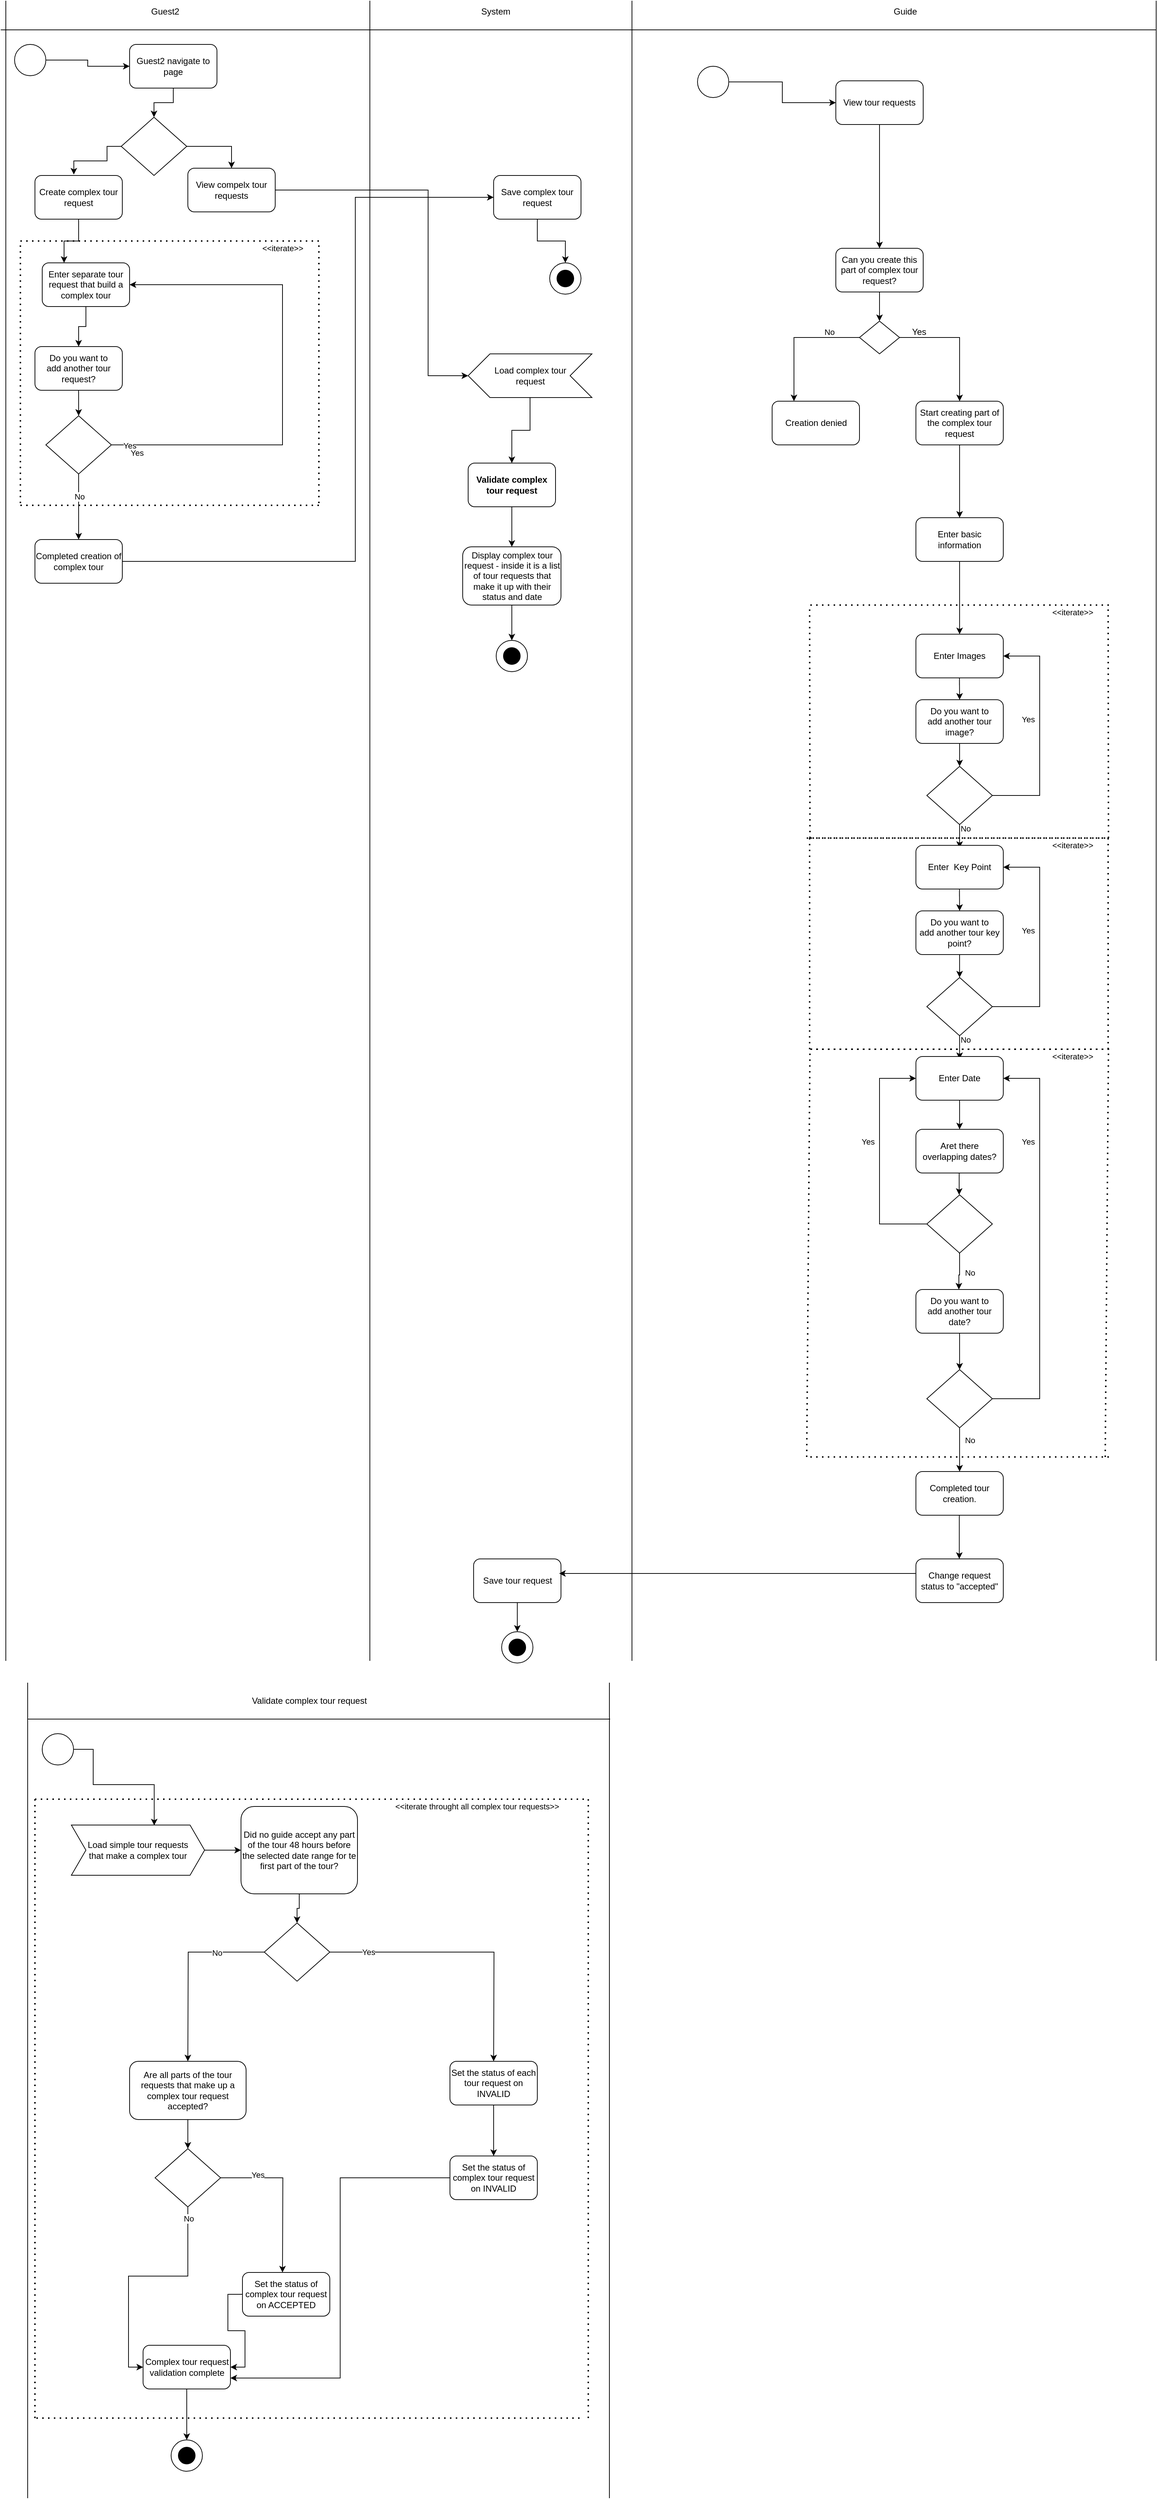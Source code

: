<mxfile version="20.8.16" type="device"><diagram name="Page-1" id="NzNOeV8ZxlePppR9ghkV"><mxGraphModel dx="3379" dy="2381" grid="1" gridSize="10" guides="1" tooltips="1" connect="1" arrows="1" fold="1" page="1" pageScale="1" pageWidth="827" pageHeight="1169" math="0" shadow="0"><root><mxCell id="0"/><mxCell id="1" parent="0"/><mxCell id="QXbhwtZ_eyu3uU0kfy8g-51" style="edgeStyle=orthogonalEdgeStyle;rounded=0;orthogonalLoop=1;jettySize=auto;html=1;exitX=0.5;exitY=1;exitDx=0;exitDy=0;entryX=0.25;entryY=0;entryDx=0;entryDy=0;" parent="1" source="QXbhwtZ_eyu3uU0kfy8g-3" target="QXbhwtZ_eyu3uU0kfy8g-7" edge="1"><mxGeometry relative="1" as="geometry"/></mxCell><mxCell id="QXbhwtZ_eyu3uU0kfy8g-3" value="Create complex tour request" style="rounded=1;whiteSpace=wrap;html=1;fillColor=#FFFFFF;" parent="1" vertex="1"><mxGeometry x="-780" y="160" width="120" height="60" as="geometry"/></mxCell><mxCell id="QXbhwtZ_eyu3uU0kfy8g-52" style="edgeStyle=orthogonalEdgeStyle;rounded=0;orthogonalLoop=1;jettySize=auto;html=1;exitX=0.5;exitY=1;exitDx=0;exitDy=0;" parent="1" source="QXbhwtZ_eyu3uU0kfy8g-7" target="QXbhwtZ_eyu3uU0kfy8g-30" edge="1"><mxGeometry relative="1" as="geometry"/></mxCell><mxCell id="QXbhwtZ_eyu3uU0kfy8g-7" value="Enter separate tour request that build a complex tour" style="rounded=1;whiteSpace=wrap;html=1;strokeColor=#000000;fillColor=#FFFFFF;" parent="1" vertex="1"><mxGeometry x="-770" y="280" width="120" height="60" as="geometry"/></mxCell><mxCell id="SjlvzFkHcfcwkFZvRVDQ-5" style="edgeStyle=orthogonalEdgeStyle;rounded=0;orthogonalLoop=1;jettySize=auto;html=1;entryX=0;entryY=0.5;entryDx=0;entryDy=0;" parent="1" source="QXbhwtZ_eyu3uU0kfy8g-9" target="QXbhwtZ_eyu3uU0kfy8g-11" edge="1"><mxGeometry relative="1" as="geometry"><Array as="points"><mxPoint x="-340" y="690"/><mxPoint x="-340" y="190"/></Array></mxGeometry></mxCell><mxCell id="QXbhwtZ_eyu3uU0kfy8g-9" value="Completed creation of complex tour" style="rounded=1;whiteSpace=wrap;html=1;strokeColor=#000000;fillColor=#FFFFFF;" parent="1" vertex="1"><mxGeometry x="-780" y="660" width="120" height="60" as="geometry"/></mxCell><mxCell id="EnOhdF_hLTJCoZaM3-zt-14" style="edgeStyle=orthogonalEdgeStyle;rounded=0;orthogonalLoop=1;jettySize=auto;html=1;entryX=0.5;entryY=0;entryDx=0;entryDy=0;" edge="1" parent="1" source="QXbhwtZ_eyu3uU0kfy8g-11" target="EnOhdF_hLTJCoZaM3-zt-12"><mxGeometry relative="1" as="geometry"/></mxCell><mxCell id="QXbhwtZ_eyu3uU0kfy8g-11" value="Save complex tour request" style="rounded=1;whiteSpace=wrap;html=1;strokeColor=#000000;fillColor=#FFFFFF;" parent="1" vertex="1"><mxGeometry x="-150" y="160" width="120" height="60" as="geometry"/></mxCell><mxCell id="QXbhwtZ_eyu3uU0kfy8g-57" style="edgeStyle=orthogonalEdgeStyle;rounded=0;orthogonalLoop=1;jettySize=auto;html=1;exitX=1;exitY=0.5;exitDx=0;exitDy=0;entryX=1;entryY=0.5;entryDx=0;entryDy=0;" parent="1" source="QXbhwtZ_eyu3uU0kfy8g-21" target="QXbhwtZ_eyu3uU0kfy8g-7" edge="1"><mxGeometry relative="1" as="geometry"><mxPoint x="-530" y="310" as="targetPoint"/><Array as="points"><mxPoint x="-440" y="530"/><mxPoint x="-440" y="310"/></Array></mxGeometry></mxCell><mxCell id="QXbhwtZ_eyu3uU0kfy8g-58" value="Yes" style="edgeLabel;html=1;align=center;verticalAlign=middle;resizable=0;points=[];" parent="QXbhwtZ_eyu3uU0kfy8g-57" vertex="1" connectable="0"><mxGeometry x="-0.925" y="-1" relative="1" as="geometry"><mxPoint as="offset"/></mxGeometry></mxCell><mxCell id="QXbhwtZ_eyu3uU0kfy8g-60" style="edgeStyle=orthogonalEdgeStyle;rounded=0;orthogonalLoop=1;jettySize=auto;html=1;entryX=0.5;entryY=0;entryDx=0;entryDy=0;" parent="1" source="QXbhwtZ_eyu3uU0kfy8g-21" target="QXbhwtZ_eyu3uU0kfy8g-9" edge="1"><mxGeometry relative="1" as="geometry"/></mxCell><mxCell id="SjlvzFkHcfcwkFZvRVDQ-1" value="No" style="edgeLabel;html=1;align=center;verticalAlign=middle;resizable=0;points=[];" parent="QXbhwtZ_eyu3uU0kfy8g-60" vertex="1" connectable="0"><mxGeometry x="-0.307" y="1" relative="1" as="geometry"><mxPoint as="offset"/></mxGeometry></mxCell><mxCell id="QXbhwtZ_eyu3uU0kfy8g-21" value="" style="rhombus;whiteSpace=wrap;html=1;strokeColor=#000000;fillColor=#FFFFFF;" parent="1" vertex="1"><mxGeometry x="-765" y="490" width="90" height="80" as="geometry"/></mxCell><mxCell id="QXbhwtZ_eyu3uU0kfy8g-27" value="" style="endArrow=none;dashed=1;html=1;dashPattern=1 3;strokeWidth=2;rounded=0;" parent="1" edge="1"><mxGeometry width="50" height="50" relative="1" as="geometry"><mxPoint x="-800" y="250" as="sourcePoint"/><mxPoint x="-390" y="250" as="targetPoint"/></mxGeometry></mxCell><mxCell id="QXbhwtZ_eyu3uU0kfy8g-41" value="&amp;lt;&amp;lt;iterate&amp;gt;&amp;gt;" style="edgeLabel;html=1;align=center;verticalAlign=middle;resizable=0;points=[];" parent="QXbhwtZ_eyu3uU0kfy8g-27" vertex="1" connectable="0"><mxGeometry x="-0.612" y="-1" relative="1" as="geometry"><mxPoint x="280" y="9" as="offset"/></mxGeometry></mxCell><mxCell id="QXbhwtZ_eyu3uU0kfy8g-28" value="" style="endArrow=none;dashed=1;html=1;dashPattern=1 3;strokeWidth=2;rounded=0;" parent="1" edge="1"><mxGeometry width="50" height="50" relative="1" as="geometry"><mxPoint x="-800" y="610" as="sourcePoint"/><mxPoint x="-800" y="250" as="targetPoint"/></mxGeometry></mxCell><mxCell id="QXbhwtZ_eyu3uU0kfy8g-54" style="edgeStyle=orthogonalEdgeStyle;rounded=0;orthogonalLoop=1;jettySize=auto;html=1;entryX=0.5;entryY=0;entryDx=0;entryDy=0;" parent="1" source="QXbhwtZ_eyu3uU0kfy8g-30" target="QXbhwtZ_eyu3uU0kfy8g-21" edge="1"><mxGeometry relative="1" as="geometry"/></mxCell><mxCell id="QXbhwtZ_eyu3uU0kfy8g-30" value="Do you want to&lt;br style=&quot;border-color: var(--border-color);&quot;&gt;add another tour request?" style="rounded=1;whiteSpace=wrap;html=1;strokeColor=#000000;fillColor=#FFFFFF;" parent="1" vertex="1"><mxGeometry x="-780" y="395" width="120" height="60" as="geometry"/></mxCell><mxCell id="QXbhwtZ_eyu3uU0kfy8g-39" value="" style="endArrow=none;dashed=1;html=1;dashPattern=1 3;strokeWidth=2;rounded=0;" parent="1" edge="1"><mxGeometry width="50" height="50" relative="1" as="geometry"><mxPoint x="-800" y="613" as="sourcePoint"/><mxPoint x="-390" y="613" as="targetPoint"/><Array as="points"><mxPoint x="-500" y="613"/></Array></mxGeometry></mxCell><mxCell id="QXbhwtZ_eyu3uU0kfy8g-40" value="" style="endArrow=none;dashed=1;html=1;dashPattern=1 3;strokeWidth=2;rounded=0;" parent="1" edge="1"><mxGeometry width="50" height="50" relative="1" as="geometry"><mxPoint x="-390" y="610" as="sourcePoint"/><mxPoint x="-390" y="250" as="targetPoint"/></mxGeometry></mxCell><mxCell id="QXbhwtZ_eyu3uU0kfy8g-45" value="" style="endArrow=none;html=1;rounded=0;" parent="1" edge="1"><mxGeometry width="50" height="50" relative="1" as="geometry"><mxPoint x="-820" y="2200" as="sourcePoint"/><mxPoint x="-820" y="-80" as="targetPoint"/></mxGeometry></mxCell><mxCell id="QXbhwtZ_eyu3uU0kfy8g-46" value="" style="endArrow=none;html=1;rounded=0;" parent="1" edge="1"><mxGeometry width="50" height="50" relative="1" as="geometry"><mxPoint x="40" y="2200" as="sourcePoint"/><mxPoint x="40" y="-80" as="targetPoint"/></mxGeometry></mxCell><mxCell id="QXbhwtZ_eyu3uU0kfy8g-47" value="" style="endArrow=none;html=1;rounded=0;" parent="1" edge="1"><mxGeometry width="50" height="50" relative="1" as="geometry"><mxPoint x="-827" y="-40" as="sourcePoint"/><mxPoint x="760" y="-40" as="targetPoint"/></mxGeometry></mxCell><mxCell id="QXbhwtZ_eyu3uU0kfy8g-48" value="Guest2" style="text;html=1;strokeColor=none;fillColor=none;align=center;verticalAlign=middle;whiteSpace=wrap;rounded=0;" parent="1" vertex="1"><mxGeometry x="-631.5" y="-80" width="60" height="30" as="geometry"/></mxCell><mxCell id="QXbhwtZ_eyu3uU0kfy8g-62" value="Guide" style="text;html=1;align=center;verticalAlign=middle;resizable=0;points=[];autosize=1;strokeColor=none;fillColor=none;" parent="1" vertex="1"><mxGeometry x="385" y="-80" width="60" height="30" as="geometry"/></mxCell><mxCell id="QXbhwtZ_eyu3uU0kfy8g-70" style="edgeStyle=orthogonalEdgeStyle;rounded=0;orthogonalLoop=1;jettySize=auto;html=1;entryX=0.5;entryY=0;entryDx=0;entryDy=0;" parent="1" source="QXbhwtZ_eyu3uU0kfy8g-66" target="QXbhwtZ_eyu3uU0kfy8g-69" edge="1"><mxGeometry relative="1" as="geometry"/></mxCell><mxCell id="QXbhwtZ_eyu3uU0kfy8g-66" value="View tour requests" style="rounded=1;whiteSpace=wrap;html=1;strokeColor=#000000;fillColor=#FFFFFF;" parent="1" vertex="1"><mxGeometry x="320" y="30" width="120" height="60" as="geometry"/></mxCell><mxCell id="QXbhwtZ_eyu3uU0kfy8g-72" style="edgeStyle=orthogonalEdgeStyle;rounded=0;orthogonalLoop=1;jettySize=auto;html=1;entryX=0.5;entryY=0;entryDx=0;entryDy=0;" parent="1" source="QXbhwtZ_eyu3uU0kfy8g-69" target="QXbhwtZ_eyu3uU0kfy8g-71" edge="1"><mxGeometry relative="1" as="geometry"/></mxCell><mxCell id="QXbhwtZ_eyu3uU0kfy8g-69" value="Can you create this part of complex tour request?" style="rounded=1;whiteSpace=wrap;html=1;strokeColor=#000000;fillColor=#FFFFFF;" parent="1" vertex="1"><mxGeometry x="320" y="260" width="120" height="60" as="geometry"/></mxCell><mxCell id="QXbhwtZ_eyu3uU0kfy8g-74" style="edgeStyle=orthogonalEdgeStyle;rounded=0;orthogonalLoop=1;jettySize=auto;html=1;entryX=0.5;entryY=0;entryDx=0;entryDy=0;" parent="1" source="QXbhwtZ_eyu3uU0kfy8g-71" target="QXbhwtZ_eyu3uU0kfy8g-73" edge="1"><mxGeometry relative="1" as="geometry"/></mxCell><mxCell id="QXbhwtZ_eyu3uU0kfy8g-77" style="edgeStyle=orthogonalEdgeStyle;rounded=0;orthogonalLoop=1;jettySize=auto;html=1;exitX=0;exitY=0.5;exitDx=0;exitDy=0;entryX=0.25;entryY=0;entryDx=0;entryDy=0;" parent="1" source="QXbhwtZ_eyu3uU0kfy8g-71" target="QXbhwtZ_eyu3uU0kfy8g-76" edge="1"><mxGeometry relative="1" as="geometry"/></mxCell><mxCell id="QXbhwtZ_eyu3uU0kfy8g-78" value="No" style="edgeLabel;html=1;align=center;verticalAlign=middle;resizable=0;points=[];" parent="QXbhwtZ_eyu3uU0kfy8g-77" vertex="1" connectable="0"><mxGeometry x="-0.419" y="-2" relative="1" as="geometry"><mxPoint x="10" y="-6" as="offset"/></mxGeometry></mxCell><mxCell id="QXbhwtZ_eyu3uU0kfy8g-71" value="" style="rhombus;whiteSpace=wrap;html=1;strokeColor=#000000;fillColor=#FFFFFF;" parent="1" vertex="1"><mxGeometry x="352.5" y="360" width="55" height="45" as="geometry"/></mxCell><mxCell id="QXbhwtZ_eyu3uU0kfy8g-73" value="Start creating part of the complex tour request" style="rounded=1;whiteSpace=wrap;html=1;strokeColor=#000000;fillColor=#FFFFFF;" parent="1" vertex="1"><mxGeometry x="430" y="470" width="120" height="60" as="geometry"/></mxCell><mxCell id="QXbhwtZ_eyu3uU0kfy8g-75" value="Yes" style="text;html=1;align=center;verticalAlign=middle;resizable=0;points=[];autosize=1;strokeColor=none;fillColor=none;" parent="1" vertex="1"><mxGeometry x="414" y="360" width="40" height="30" as="geometry"/></mxCell><mxCell id="QXbhwtZ_eyu3uU0kfy8g-76" value="Creation denied" style="rounded=1;whiteSpace=wrap;html=1;strokeColor=#000000;fillColor=#FFFFFF;" parent="1" vertex="1"><mxGeometry x="232.5" y="470" width="120" height="60" as="geometry"/></mxCell><mxCell id="SjlvzFkHcfcwkFZvRVDQ-3" value="" style="endArrow=none;html=1;rounded=0;" parent="1" edge="1"><mxGeometry width="50" height="50" relative="1" as="geometry"><mxPoint x="-320" y="2200" as="sourcePoint"/><mxPoint x="-320" y="-80" as="targetPoint"/></mxGeometry></mxCell><mxCell id="SjlvzFkHcfcwkFZvRVDQ-4" value="System" style="text;html=1;strokeColor=none;fillColor=none;align=center;verticalAlign=middle;whiteSpace=wrap;rounded=0;" parent="1" vertex="1"><mxGeometry x="-177.5" y="-80" width="60" height="30" as="geometry"/></mxCell><mxCell id="SjlvzFkHcfcwkFZvRVDQ-9" style="edgeStyle=orthogonalEdgeStyle;rounded=0;orthogonalLoop=1;jettySize=auto;html=1;entryX=0.5;entryY=0;entryDx=0;entryDy=0;" parent="1" source="SjlvzFkHcfcwkFZvRVDQ-6" target="SjlvzFkHcfcwkFZvRVDQ-8" edge="1"><mxGeometry relative="1" as="geometry"/></mxCell><mxCell id="SjlvzFkHcfcwkFZvRVDQ-6" value="Load complex tour &lt;br&gt;request" style="html=1;shadow=0;dashed=0;align=center;verticalAlign=middle;shape=mxgraph.arrows2.arrow;dy=0;dx=30;notch=30;direction=west;" parent="1" vertex="1"><mxGeometry x="-185" y="405" width="170" height="60" as="geometry"/></mxCell><mxCell id="SjlvzFkHcfcwkFZvRVDQ-61" style="edgeStyle=orthogonalEdgeStyle;rounded=0;orthogonalLoop=1;jettySize=auto;html=1;entryX=0.5;entryY=0;entryDx=0;entryDy=0;" parent="1" source="SjlvzFkHcfcwkFZvRVDQ-8" target="SjlvzFkHcfcwkFZvRVDQ-60" edge="1"><mxGeometry relative="1" as="geometry"/></mxCell><mxCell id="SjlvzFkHcfcwkFZvRVDQ-8" value="&lt;b&gt;Validate complex tour request&lt;/b&gt;" style="rounded=1;whiteSpace=wrap;html=1;fillColor=#FFFFFF;" parent="1" vertex="1"><mxGeometry x="-185" y="555" width="120" height="60" as="geometry"/></mxCell><mxCell id="SjlvzFkHcfcwkFZvRVDQ-17" style="edgeStyle=orthogonalEdgeStyle;rounded=0;orthogonalLoop=1;jettySize=auto;html=1;entryX=1;entryY=0.5;entryDx=0;entryDy=0;entryPerimeter=0;" parent="1" source="SjlvzFkHcfcwkFZvRVDQ-14" target="SjlvzFkHcfcwkFZvRVDQ-6" edge="1"><mxGeometry relative="1" as="geometry"><Array as="points"><mxPoint x="-240" y="180"/><mxPoint x="-240" y="435"/></Array></mxGeometry></mxCell><mxCell id="SjlvzFkHcfcwkFZvRVDQ-14" value="View compelx tour requests" style="rounded=1;whiteSpace=wrap;html=1;fillColor=#FFFFFF;" parent="1" vertex="1"><mxGeometry x="-570" y="150" width="120" height="60" as="geometry"/></mxCell><mxCell id="SjlvzFkHcfcwkFZvRVDQ-22" value="" style="endArrow=none;html=1;rounded=0;" parent="1" edge="1"><mxGeometry width="50" height="50" relative="1" as="geometry"><mxPoint x="-790" y="2280" as="sourcePoint"/><mxPoint x="10" y="2280" as="targetPoint"/></mxGeometry></mxCell><mxCell id="SjlvzFkHcfcwkFZvRVDQ-23" value="" style="endArrow=none;html=1;rounded=0;" parent="1" edge="1"><mxGeometry width="50" height="50" relative="1" as="geometry"><mxPoint x="-790" y="3350" as="sourcePoint"/><mxPoint x="-790" y="2230" as="targetPoint"/></mxGeometry></mxCell><mxCell id="SjlvzFkHcfcwkFZvRVDQ-24" value="" style="endArrow=none;html=1;rounded=0;" parent="1" edge="1"><mxGeometry width="50" height="50" relative="1" as="geometry"><mxPoint x="9" y="3350" as="sourcePoint"/><mxPoint x="9" y="2230" as="targetPoint"/></mxGeometry></mxCell><mxCell id="SjlvzFkHcfcwkFZvRVDQ-26" value="Validate complex tour request" style="text;html=1;strokeColor=none;fillColor=none;align=center;verticalAlign=middle;whiteSpace=wrap;rounded=0;" parent="1" vertex="1"><mxGeometry x="-543" y="2240" width="280" height="30" as="geometry"/></mxCell><mxCell id="SjlvzFkHcfcwkFZvRVDQ-31" style="edgeStyle=orthogonalEdgeStyle;rounded=0;orthogonalLoop=1;jettySize=auto;html=1;exitX=1;exitY=0.5;exitDx=0;exitDy=0;entryX=0;entryY=0.5;entryDx=0;entryDy=0;" parent="1" source="SjlvzFkHcfcwkFZvRVDQ-28" target="SjlvzFkHcfcwkFZvRVDQ-29" edge="1"><mxGeometry relative="1" as="geometry"/></mxCell><mxCell id="SjlvzFkHcfcwkFZvRVDQ-28" value="Load simple tour requests &lt;br&gt;that make a complex tour" style="shape=step;perimeter=stepPerimeter;whiteSpace=wrap;html=1;fixedSize=1;size=20;" parent="1" vertex="1"><mxGeometry x="-730" y="2425.5" width="183" height="69" as="geometry"/></mxCell><mxCell id="SjlvzFkHcfcwkFZvRVDQ-33" style="edgeStyle=orthogonalEdgeStyle;rounded=0;orthogonalLoop=1;jettySize=auto;html=1;entryX=0.5;entryY=0;entryDx=0;entryDy=0;" parent="1" source="SjlvzFkHcfcwkFZvRVDQ-29" target="SjlvzFkHcfcwkFZvRVDQ-32" edge="1"><mxGeometry relative="1" as="geometry"/></mxCell><mxCell id="SjlvzFkHcfcwkFZvRVDQ-29" value="Did no guide accept any part of the tour 48 hours before the selected date range for te first part of the tour?" style="rounded=1;whiteSpace=wrap;html=1;" parent="1" vertex="1"><mxGeometry x="-497" y="2400" width="160" height="120" as="geometry"/></mxCell><mxCell id="SjlvzFkHcfcwkFZvRVDQ-34" style="edgeStyle=orthogonalEdgeStyle;rounded=0;orthogonalLoop=1;jettySize=auto;html=1;" parent="1" source="SjlvzFkHcfcwkFZvRVDQ-32" edge="1"><mxGeometry relative="1" as="geometry"><mxPoint x="-570" y="2750" as="targetPoint"/></mxGeometry></mxCell><mxCell id="SjlvzFkHcfcwkFZvRVDQ-37" value="No" style="edgeLabel;html=1;align=center;verticalAlign=middle;resizable=0;points=[];" parent="SjlvzFkHcfcwkFZvRVDQ-34" vertex="1" connectable="0"><mxGeometry x="-0.49" y="1" relative="1" as="geometry"><mxPoint as="offset"/></mxGeometry></mxCell><mxCell id="SjlvzFkHcfcwkFZvRVDQ-35" style="edgeStyle=orthogonalEdgeStyle;rounded=0;orthogonalLoop=1;jettySize=auto;html=1;" parent="1" source="SjlvzFkHcfcwkFZvRVDQ-32" edge="1"><mxGeometry relative="1" as="geometry"><mxPoint x="-150" y="2750" as="targetPoint"/></mxGeometry></mxCell><mxCell id="SjlvzFkHcfcwkFZvRVDQ-36" value="Yes" style="edgeLabel;html=1;align=center;verticalAlign=middle;resizable=0;points=[];" parent="SjlvzFkHcfcwkFZvRVDQ-35" vertex="1" connectable="0"><mxGeometry x="-0.717" relative="1" as="geometry"><mxPoint as="offset"/></mxGeometry></mxCell><mxCell id="SjlvzFkHcfcwkFZvRVDQ-32" value="" style="rhombus;whiteSpace=wrap;html=1;strokeColor=#000000;fillColor=#FFFFFF;" parent="1" vertex="1"><mxGeometry x="-465" y="2560" width="90" height="80" as="geometry"/></mxCell><mxCell id="SjlvzFkHcfcwkFZvRVDQ-40" style="edgeStyle=orthogonalEdgeStyle;rounded=0;orthogonalLoop=1;jettySize=auto;html=1;entryX=0.5;entryY=0;entryDx=0;entryDy=0;" parent="1" source="SjlvzFkHcfcwkFZvRVDQ-38" target="SjlvzFkHcfcwkFZvRVDQ-39" edge="1"><mxGeometry relative="1" as="geometry"/></mxCell><mxCell id="SjlvzFkHcfcwkFZvRVDQ-38" value="Set the status of each tour request on INVALID" style="rounded=1;whiteSpace=wrap;html=1;" parent="1" vertex="1"><mxGeometry x="-210" y="2750" width="120" height="60" as="geometry"/></mxCell><mxCell id="SjlvzFkHcfcwkFZvRVDQ-59" style="edgeStyle=orthogonalEdgeStyle;rounded=0;orthogonalLoop=1;jettySize=auto;html=1;entryX=1;entryY=0.75;entryDx=0;entryDy=0;" parent="1" source="SjlvzFkHcfcwkFZvRVDQ-39" target="SjlvzFkHcfcwkFZvRVDQ-53" edge="1"><mxGeometry relative="1" as="geometry"/></mxCell><mxCell id="SjlvzFkHcfcwkFZvRVDQ-39" value="Set the status of complex tour request on INVALID" style="rounded=1;whiteSpace=wrap;html=1;" parent="1" vertex="1"><mxGeometry x="-210" y="2880" width="120" height="60" as="geometry"/></mxCell><mxCell id="SjlvzFkHcfcwkFZvRVDQ-44" style="edgeStyle=orthogonalEdgeStyle;rounded=0;orthogonalLoop=1;jettySize=auto;html=1;exitX=0.5;exitY=1;exitDx=0;exitDy=0;entryX=0.5;entryY=0;entryDx=0;entryDy=0;" parent="1" source="SjlvzFkHcfcwkFZvRVDQ-41" target="SjlvzFkHcfcwkFZvRVDQ-43" edge="1"><mxGeometry relative="1" as="geometry"/></mxCell><mxCell id="SjlvzFkHcfcwkFZvRVDQ-41" value="Are all parts of the tour requests that make up a complex tour request accepted?" style="rounded=1;whiteSpace=wrap;html=1;" parent="1" vertex="1"><mxGeometry x="-650" y="2750" width="160" height="80" as="geometry"/></mxCell><mxCell id="SjlvzFkHcfcwkFZvRVDQ-45" style="edgeStyle=orthogonalEdgeStyle;rounded=0;orthogonalLoop=1;jettySize=auto;html=1;" parent="1" source="SjlvzFkHcfcwkFZvRVDQ-43" edge="1"><mxGeometry relative="1" as="geometry"><mxPoint x="-440" y="3040" as="targetPoint"/></mxGeometry></mxCell><mxCell id="SjlvzFkHcfcwkFZvRVDQ-50" value="Yes" style="edgeLabel;html=1;align=center;verticalAlign=middle;resizable=0;points=[];" parent="SjlvzFkHcfcwkFZvRVDQ-45" vertex="1" connectable="0"><mxGeometry x="-0.526" y="4" relative="1" as="geometry"><mxPoint as="offset"/></mxGeometry></mxCell><mxCell id="SjlvzFkHcfcwkFZvRVDQ-55" style="edgeStyle=orthogonalEdgeStyle;rounded=0;orthogonalLoop=1;jettySize=auto;html=1;entryX=0;entryY=0.5;entryDx=0;entryDy=0;" parent="1" source="SjlvzFkHcfcwkFZvRVDQ-43" target="SjlvzFkHcfcwkFZvRVDQ-53" edge="1"><mxGeometry relative="1" as="geometry"/></mxCell><mxCell id="SjlvzFkHcfcwkFZvRVDQ-56" value="No" style="edgeLabel;html=1;align=center;verticalAlign=middle;resizable=0;points=[];" parent="SjlvzFkHcfcwkFZvRVDQ-55" vertex="1" connectable="0"><mxGeometry x="-0.903" y="1" relative="1" as="geometry"><mxPoint as="offset"/></mxGeometry></mxCell><mxCell id="SjlvzFkHcfcwkFZvRVDQ-43" value="" style="rhombus;whiteSpace=wrap;html=1;strokeColor=#000000;fillColor=#FFFFFF;" parent="1" vertex="1"><mxGeometry x="-615" y="2870" width="90" height="80" as="geometry"/></mxCell><mxCell id="SjlvzFkHcfcwkFZvRVDQ-57" style="edgeStyle=orthogonalEdgeStyle;rounded=0;orthogonalLoop=1;jettySize=auto;html=1;entryX=1;entryY=0.5;entryDx=0;entryDy=0;" parent="1" source="SjlvzFkHcfcwkFZvRVDQ-48" target="SjlvzFkHcfcwkFZvRVDQ-53" edge="1"><mxGeometry relative="1" as="geometry"/></mxCell><mxCell id="SjlvzFkHcfcwkFZvRVDQ-48" value="Set the status of complex tour request on ACCEPTED" style="rounded=1;whiteSpace=wrap;html=1;" parent="1" vertex="1"><mxGeometry x="-495" y="3040" width="120" height="60" as="geometry"/></mxCell><mxCell id="SjlvzFkHcfcwkFZvRVDQ-52" value="" style="ellipse;whiteSpace=wrap;html=1;aspect=fixed;" parent="1" vertex="1"><mxGeometry x="-593" y="3270" width="43" height="43" as="geometry"/></mxCell><mxCell id="SjlvzFkHcfcwkFZvRVDQ-58" style="edgeStyle=orthogonalEdgeStyle;rounded=0;orthogonalLoop=1;jettySize=auto;html=1;entryX=0.5;entryY=0;entryDx=0;entryDy=0;" parent="1" source="SjlvzFkHcfcwkFZvRVDQ-53" target="SjlvzFkHcfcwkFZvRVDQ-52" edge="1"><mxGeometry relative="1" as="geometry"/></mxCell><mxCell id="SjlvzFkHcfcwkFZvRVDQ-53" value="Complex tour request validation complete" style="rounded=1;whiteSpace=wrap;html=1;" parent="1" vertex="1"><mxGeometry x="-631.5" y="3140" width="120" height="60" as="geometry"/></mxCell><mxCell id="SjlvzFkHcfcwkFZvRVDQ-54" value="" style="ellipse;whiteSpace=wrap;html=1;aspect=fixed;shadow=0;fillColor=#000000;" parent="1" vertex="1"><mxGeometry x="-583" y="3280" width="23" height="23" as="geometry"/></mxCell><mxCell id="EnOhdF_hLTJCoZaM3-zt-11" style="edgeStyle=orthogonalEdgeStyle;rounded=0;orthogonalLoop=1;jettySize=auto;html=1;entryX=0.5;entryY=0;entryDx=0;entryDy=0;" edge="1" parent="1" source="SjlvzFkHcfcwkFZvRVDQ-60" target="EnOhdF_hLTJCoZaM3-zt-9"><mxGeometry relative="1" as="geometry"/></mxCell><mxCell id="SjlvzFkHcfcwkFZvRVDQ-60" value="Display complex tour request - inside it is a list of tour requests that make it up with their status and date" style="rounded=1;whiteSpace=wrap;html=1;strokeColor=#000000;fillColor=#FFFFFF;" parent="1" vertex="1"><mxGeometry x="-192.5" y="670" width="135" height="80" as="geometry"/></mxCell><mxCell id="SjlvzFkHcfcwkFZvRVDQ-62" value="" style="endArrow=none;dashed=1;html=1;dashPattern=1 3;strokeWidth=2;rounded=0;" parent="1" edge="1"><mxGeometry width="50" height="50" relative="1" as="geometry"><mxPoint x="-780" y="2390" as="sourcePoint"/><mxPoint x="-23" y="2390" as="targetPoint"/></mxGeometry></mxCell><mxCell id="SjlvzFkHcfcwkFZvRVDQ-63" value="&amp;lt;&amp;lt;iterate throught all complex tour requests&amp;gt;&amp;gt;" style="edgeLabel;html=1;align=center;verticalAlign=middle;resizable=0;points=[];" parent="SjlvzFkHcfcwkFZvRVDQ-62" vertex="1" connectable="0"><mxGeometry x="-0.612" y="-1" relative="1" as="geometry"><mxPoint x="460" y="9" as="offset"/></mxGeometry></mxCell><mxCell id="SjlvzFkHcfcwkFZvRVDQ-64" value="" style="endArrow=none;dashed=1;html=1;dashPattern=1 3;strokeWidth=2;rounded=0;" parent="1" edge="1"><mxGeometry width="50" height="50" relative="1" as="geometry"><mxPoint x="-780" y="3240" as="sourcePoint"/><mxPoint x="-780" y="2390" as="targetPoint"/></mxGeometry></mxCell><mxCell id="SjlvzFkHcfcwkFZvRVDQ-65" value="" style="endArrow=none;dashed=1;html=1;dashPattern=1 3;strokeWidth=2;rounded=0;" parent="1" edge="1"><mxGeometry width="50" height="50" relative="1" as="geometry"><mxPoint x="-778" y="3240" as="sourcePoint"/><mxPoint x="-28" y="3240" as="targetPoint"/><Array as="points"><mxPoint x="-458" y="3240"/></Array></mxGeometry></mxCell><mxCell id="SjlvzFkHcfcwkFZvRVDQ-68" value="" style="endArrow=none;dashed=1;html=1;dashPattern=1 3;strokeWidth=2;rounded=0;" parent="1" edge="1"><mxGeometry width="50" height="50" relative="1" as="geometry"><mxPoint x="-20" y="3240" as="sourcePoint"/><mxPoint x="-20" y="2390" as="targetPoint"/></mxGeometry></mxCell><mxCell id="SjlvzFkHcfcwkFZvRVDQ-70" style="edgeStyle=orthogonalEdgeStyle;rounded=0;orthogonalLoop=1;jettySize=auto;html=1;entryX=0.622;entryY=0.007;entryDx=0;entryDy=0;entryPerimeter=0;" parent="1" source="SjlvzFkHcfcwkFZvRVDQ-69" target="SjlvzFkHcfcwkFZvRVDQ-28" edge="1"><mxGeometry relative="1" as="geometry"><Array as="points"><mxPoint x="-700" y="2370"/><mxPoint x="-616" y="2370"/></Array></mxGeometry></mxCell><mxCell id="SjlvzFkHcfcwkFZvRVDQ-69" value="" style="ellipse;whiteSpace=wrap;html=1;aspect=fixed;" parent="1" vertex="1"><mxGeometry x="-770" y="2300" width="43" height="43" as="geometry"/></mxCell><mxCell id="hOM-C6a3RyDp3rq7iD1t-1" style="edgeStyle=orthogonalEdgeStyle;rounded=0;orthogonalLoop=1;jettySize=auto;html=1;exitX=0.5;exitY=1;exitDx=0;exitDy=0;" parent="1" source="QXbhwtZ_eyu3uU0kfy8g-73" edge="1"><mxGeometry relative="1" as="geometry"><mxPoint x="430" y="590" as="sourcePoint"/><mxPoint x="490" y="630" as="targetPoint"/><Array as="points"><mxPoint x="490" y="610"/><mxPoint x="490" y="610"/></Array></mxGeometry></mxCell><mxCell id="hOM-C6a3RyDp3rq7iD1t-2" value="Enter basic information" style="rounded=1;whiteSpace=wrap;html=1;strokeColor=#000000;fillColor=#FFFFFF;" parent="1" vertex="1"><mxGeometry x="430" y="630" width="120" height="60" as="geometry"/></mxCell><mxCell id="hOM-C6a3RyDp3rq7iD1t-3" style="edgeStyle=orthogonalEdgeStyle;rounded=0;orthogonalLoop=1;jettySize=auto;html=1;exitX=0.5;exitY=1;exitDx=0;exitDy=0;" parent="1" edge="1"><mxGeometry relative="1" as="geometry"><mxPoint x="490" y="690" as="sourcePoint"/><mxPoint x="490" y="790" as="targetPoint"/><Array as="points"><mxPoint x="490" y="770"/><mxPoint x="490" y="770"/></Array></mxGeometry></mxCell><mxCell id="hOM-C6a3RyDp3rq7iD1t-4" value="Enter Images" style="rounded=1;whiteSpace=wrap;html=1;strokeColor=#000000;fillColor=#FFFFFF;" parent="1" vertex="1"><mxGeometry x="430" y="790" width="120" height="60" as="geometry"/></mxCell><mxCell id="hOM-C6a3RyDp3rq7iD1t-5" value="Yes" style="edgeLabel;html=1;align=center;verticalAlign=middle;resizable=0;points=[];" parent="1" vertex="1" connectable="0"><mxGeometry x="-640.0" y="541" as="geometry"/></mxCell><mxCell id="hOM-C6a3RyDp3rq7iD1t-7" value="" style="rhombus;whiteSpace=wrap;html=1;strokeColor=#000000;fillColor=#FFFFFF;" parent="1" vertex="1"><mxGeometry x="445" y="971.5" width="90" height="80" as="geometry"/></mxCell><mxCell id="hOM-C6a3RyDp3rq7iD1t-8" style="edgeStyle=orthogonalEdgeStyle;rounded=0;orthogonalLoop=1;jettySize=auto;html=1;entryX=0.5;entryY=0;entryDx=0;entryDy=0;" parent="1" source="hOM-C6a3RyDp3rq7iD1t-9" target="hOM-C6a3RyDp3rq7iD1t-7" edge="1"><mxGeometry relative="1" as="geometry"/></mxCell><mxCell id="hOM-C6a3RyDp3rq7iD1t-9" value="Do you want to&lt;br style=&quot;border-color: var(--border-color);&quot;&gt;add another tour image?" style="rounded=1;whiteSpace=wrap;html=1;strokeColor=#000000;fillColor=#FFFFFF;" parent="1" vertex="1"><mxGeometry x="430" y="880" width="120" height="60" as="geometry"/></mxCell><mxCell id="hOM-C6a3RyDp3rq7iD1t-10" style="edgeStyle=orthogonalEdgeStyle;rounded=0;orthogonalLoop=1;jettySize=auto;html=1;" parent="1" edge="1"><mxGeometry relative="1" as="geometry"><mxPoint x="489.8" y="860" as="sourcePoint"/><mxPoint x="490" y="880" as="targetPoint"/><Array as="points"><mxPoint x="489.8" y="850"/><mxPoint x="489.8" y="850"/></Array></mxGeometry></mxCell><mxCell id="hOM-C6a3RyDp3rq7iD1t-11" style="edgeStyle=orthogonalEdgeStyle;rounded=0;orthogonalLoop=1;jettySize=auto;html=1;entryX=0.5;entryY=0;entryDx=0;entryDy=0;" parent="1" edge="1"><mxGeometry relative="1" as="geometry"><mxPoint x="490" y="1051.5" as="sourcePoint"/><mxPoint x="490" y="1083.5" as="targetPoint"/></mxGeometry></mxCell><mxCell id="hOM-C6a3RyDp3rq7iD1t-12" style="edgeStyle=orthogonalEdgeStyle;rounded=0;orthogonalLoop=1;jettySize=auto;html=1;exitX=1;exitY=0.5;exitDx=0;exitDy=0;entryX=1;entryY=0.5;entryDx=0;entryDy=0;" parent="1" source="hOM-C6a3RyDp3rq7iD1t-7" target="hOM-C6a3RyDp3rq7iD1t-4" edge="1"><mxGeometry relative="1" as="geometry"><mxPoint x="610" y="990" as="sourcePoint"/><mxPoint x="560" y="820" as="targetPoint"/><Array as="points"><mxPoint x="600" y="1012"/><mxPoint x="600" y="820"/></Array></mxGeometry></mxCell><mxCell id="hOM-C6a3RyDp3rq7iD1t-13" value="Yes" style="edgeLabel;html=1;align=center;verticalAlign=middle;resizable=0;points=[];" parent="1" vertex="1" connectable="0"><mxGeometry x="499.996" y="870" as="geometry"><mxPoint x="84" y="37" as="offset"/></mxGeometry></mxCell><mxCell id="hOM-C6a3RyDp3rq7iD1t-14" value="No" style="edgeLabel;html=1;align=center;verticalAlign=middle;resizable=0;points=[];" parent="1" vertex="1" connectable="0"><mxGeometry x="414" y="1020" as="geometry"><mxPoint x="84" y="37" as="offset"/></mxGeometry></mxCell><mxCell id="hOM-C6a3RyDp3rq7iD1t-33" value="Enter&amp;nbsp; Key Point" style="rounded=1;whiteSpace=wrap;html=1;strokeColor=#000000;fillColor=#FFFFFF;" parent="1" vertex="1"><mxGeometry x="430" y="1080" width="120" height="60" as="geometry"/></mxCell><mxCell id="hOM-C6a3RyDp3rq7iD1t-34" value="" style="rhombus;whiteSpace=wrap;html=1;strokeColor=#000000;fillColor=#FFFFFF;" parent="1" vertex="1"><mxGeometry x="445" y="1261.5" width="90" height="80" as="geometry"/></mxCell><mxCell id="hOM-C6a3RyDp3rq7iD1t-35" style="edgeStyle=orthogonalEdgeStyle;rounded=0;orthogonalLoop=1;jettySize=auto;html=1;entryX=0.5;entryY=0;entryDx=0;entryDy=0;" parent="1" source="hOM-C6a3RyDp3rq7iD1t-36" target="hOM-C6a3RyDp3rq7iD1t-34" edge="1"><mxGeometry relative="1" as="geometry"/></mxCell><mxCell id="hOM-C6a3RyDp3rq7iD1t-36" value="Do you want to&lt;br style=&quot;border-color: var(--border-color);&quot;&gt;add another tour key point?" style="rounded=1;whiteSpace=wrap;html=1;strokeColor=#000000;fillColor=#FFFFFF;" parent="1" vertex="1"><mxGeometry x="430" y="1170" width="120" height="60" as="geometry"/></mxCell><mxCell id="hOM-C6a3RyDp3rq7iD1t-37" style="edgeStyle=orthogonalEdgeStyle;rounded=0;orthogonalLoop=1;jettySize=auto;html=1;" parent="1" edge="1"><mxGeometry relative="1" as="geometry"><mxPoint x="489.8" y="1150" as="sourcePoint"/><mxPoint x="490" y="1170" as="targetPoint"/><Array as="points"><mxPoint x="489.8" y="1140"/><mxPoint x="489.8" y="1140"/></Array></mxGeometry></mxCell><mxCell id="hOM-C6a3RyDp3rq7iD1t-38" style="edgeStyle=orthogonalEdgeStyle;rounded=0;orthogonalLoop=1;jettySize=auto;html=1;entryX=0.5;entryY=0;entryDx=0;entryDy=0;" parent="1" edge="1"><mxGeometry relative="1" as="geometry"><mxPoint x="490" y="1341.5" as="sourcePoint"/><mxPoint x="490" y="1373.5" as="targetPoint"/></mxGeometry></mxCell><mxCell id="hOM-C6a3RyDp3rq7iD1t-39" style="edgeStyle=orthogonalEdgeStyle;rounded=0;orthogonalLoop=1;jettySize=auto;html=1;exitX=1;exitY=0.5;exitDx=0;exitDy=0;entryX=1;entryY=0.5;entryDx=0;entryDy=0;" parent="1" source="hOM-C6a3RyDp3rq7iD1t-34" target="hOM-C6a3RyDp3rq7iD1t-33" edge="1"><mxGeometry relative="1" as="geometry"><mxPoint x="610" y="1280" as="sourcePoint"/><mxPoint x="560" y="1110" as="targetPoint"/><Array as="points"><mxPoint x="600" y="1302"/><mxPoint x="600" y="1110"/></Array></mxGeometry></mxCell><mxCell id="hOM-C6a3RyDp3rq7iD1t-40" value="Yes" style="edgeLabel;html=1;align=center;verticalAlign=middle;resizable=0;points=[];" parent="1" vertex="1" connectable="0"><mxGeometry x="499.996" y="1160" as="geometry"><mxPoint x="84" y="37" as="offset"/></mxGeometry></mxCell><mxCell id="hOM-C6a3RyDp3rq7iD1t-41" value="No" style="edgeLabel;html=1;align=center;verticalAlign=middle;resizable=0;points=[];" parent="1" vertex="1" connectable="0"><mxGeometry x="414" y="1310" as="geometry"><mxPoint x="84" y="37" as="offset"/></mxGeometry></mxCell><mxCell id="hOM-C6a3RyDp3rq7iD1t-42" value="Enter Date" style="rounded=1;whiteSpace=wrap;html=1;strokeColor=#000000;fillColor=#FFFFFF;" parent="1" vertex="1"><mxGeometry x="430" y="1370" width="120" height="60" as="geometry"/></mxCell><mxCell id="hOM-C6a3RyDp3rq7iD1t-43" value="" style="rhombus;whiteSpace=wrap;html=1;strokeColor=#000000;fillColor=#FFFFFF;" parent="1" vertex="1"><mxGeometry x="445" y="1800" width="90" height="80" as="geometry"/></mxCell><mxCell id="hOM-C6a3RyDp3rq7iD1t-44" style="edgeStyle=orthogonalEdgeStyle;rounded=0;orthogonalLoop=1;jettySize=auto;html=1;entryX=0.5;entryY=0;entryDx=0;entryDy=0;exitX=0.5;exitY=1;exitDx=0;exitDy=0;" parent="1" source="hOM-C6a3RyDp3rq7iD1t-57" target="hOM-C6a3RyDp3rq7iD1t-43" edge="1"><mxGeometry relative="1" as="geometry"><mxPoint x="490" y="1760" as="sourcePoint"/></mxGeometry></mxCell><mxCell id="hOM-C6a3RyDp3rq7iD1t-45" value="Aret there overlapping dates?" style="rounded=1;whiteSpace=wrap;html=1;strokeColor=#000000;fillColor=#FFFFFF;" parent="1" vertex="1"><mxGeometry x="430" y="1470" width="120" height="60" as="geometry"/></mxCell><mxCell id="hOM-C6a3RyDp3rq7iD1t-46" style="edgeStyle=orthogonalEdgeStyle;rounded=0;orthogonalLoop=1;jettySize=auto;html=1;entryX=0.5;entryY=0;entryDx=0;entryDy=0;exitX=0.5;exitY=1;exitDx=0;exitDy=0;" parent="1" source="hOM-C6a3RyDp3rq7iD1t-42" target="hOM-C6a3RyDp3rq7iD1t-45" edge="1"><mxGeometry relative="1" as="geometry"><mxPoint x="489.8" y="1440" as="sourcePoint"/><mxPoint x="490" y="1460" as="targetPoint"/><Array as="points"/></mxGeometry></mxCell><mxCell id="hOM-C6a3RyDp3rq7iD1t-47" style="edgeStyle=orthogonalEdgeStyle;rounded=0;orthogonalLoop=1;jettySize=auto;html=1;exitX=0.5;exitY=1;exitDx=0;exitDy=0;" parent="1" source="hOM-C6a3RyDp3rq7iD1t-43" edge="1"><mxGeometry relative="1" as="geometry"><mxPoint x="489.52" y="1928" as="sourcePoint"/><mxPoint x="490" y="1940" as="targetPoint"/></mxGeometry></mxCell><mxCell id="hOM-C6a3RyDp3rq7iD1t-48" style="edgeStyle=orthogonalEdgeStyle;rounded=0;orthogonalLoop=1;jettySize=auto;html=1;exitX=1;exitY=0.5;exitDx=0;exitDy=0;entryX=1;entryY=0.5;entryDx=0;entryDy=0;" parent="1" source="hOM-C6a3RyDp3rq7iD1t-43" target="hOM-C6a3RyDp3rq7iD1t-42" edge="1"><mxGeometry relative="1" as="geometry"><mxPoint x="610" y="1570" as="sourcePoint"/><mxPoint x="560" y="1400" as="targetPoint"/><Array as="points"><mxPoint x="600" y="1840"/><mxPoint x="600" y="1400"/></Array></mxGeometry></mxCell><mxCell id="hOM-C6a3RyDp3rq7iD1t-49" value="Yes" style="edgeLabel;html=1;align=center;verticalAlign=middle;resizable=0;points=[];" parent="1" vertex="1" connectable="0"><mxGeometry x="499.996" y="1450" as="geometry"><mxPoint x="84" y="37" as="offset"/></mxGeometry></mxCell><mxCell id="hOM-C6a3RyDp3rq7iD1t-50" value="No" style="edgeLabel;html=1;align=center;verticalAlign=middle;resizable=0;points=[];" parent="1" vertex="1" connectable="0"><mxGeometry x="420" y="1630" as="geometry"><mxPoint x="84" y="37" as="offset"/></mxGeometry></mxCell><mxCell id="hOM-C6a3RyDp3rq7iD1t-55" value="" style="rhombus;whiteSpace=wrap;html=1;strokeColor=#000000;fillColor=#FFFFFF;" parent="1" vertex="1"><mxGeometry x="445" y="1560" width="90" height="80" as="geometry"/></mxCell><mxCell id="hOM-C6a3RyDp3rq7iD1t-56" style="edgeStyle=orthogonalEdgeStyle;rounded=0;orthogonalLoop=1;jettySize=auto;html=1;" parent="1" edge="1"><mxGeometry relative="1" as="geometry"><mxPoint x="489" y="1640" as="sourcePoint"/><mxPoint x="489" y="1690" as="targetPoint"/><Array as="points"><mxPoint x="490" y="1640"/><mxPoint x="490" y="1670"/><mxPoint x="489" y="1670"/></Array></mxGeometry></mxCell><mxCell id="hOM-C6a3RyDp3rq7iD1t-57" value="Do you want to&lt;br style=&quot;border-color: var(--border-color);&quot;&gt;add another tour date?" style="rounded=1;whiteSpace=wrap;html=1;strokeColor=#000000;fillColor=#FFFFFF;" parent="1" vertex="1"><mxGeometry x="430" y="1690" width="120" height="60" as="geometry"/></mxCell><mxCell id="hOM-C6a3RyDp3rq7iD1t-58" value="" style="endArrow=none;html=1;rounded=0;" parent="1" edge="1"><mxGeometry width="50" height="50" relative="1" as="geometry"><mxPoint x="760" y="2200" as="sourcePoint"/><mxPoint x="760" y="-80" as="targetPoint"/></mxGeometry></mxCell><mxCell id="hOM-C6a3RyDp3rq7iD1t-59" value="" style="endArrow=classic;html=1;rounded=0;entryX=0;entryY=0.5;entryDx=0;entryDy=0;exitX=0;exitY=0.5;exitDx=0;exitDy=0;" parent="1" source="hOM-C6a3RyDp3rq7iD1t-55" target="hOM-C6a3RyDp3rq7iD1t-42" edge="1"><mxGeometry width="50" height="50" relative="1" as="geometry"><mxPoint x="440" y="1600" as="sourcePoint"/><mxPoint x="380" y="1400" as="targetPoint"/><Array as="points"><mxPoint x="380" y="1600"/><mxPoint x="380" y="1400"/></Array></mxGeometry></mxCell><mxCell id="hOM-C6a3RyDp3rq7iD1t-60" value="No" style="edgeLabel;html=1;align=center;verticalAlign=middle;resizable=0;points=[];" parent="1" vertex="1" connectable="0"><mxGeometry x="420" y="1860" as="geometry"><mxPoint x="84" y="37" as="offset"/></mxGeometry></mxCell><mxCell id="hOM-C6a3RyDp3rq7iD1t-61" value="Yes" style="edgeLabel;html=1;align=center;verticalAlign=middle;resizable=0;points=[];" parent="1" vertex="1" connectable="0"><mxGeometry x="279.996" y="1450" as="geometry"><mxPoint x="84" y="37" as="offset"/></mxGeometry></mxCell><mxCell id="hOM-C6a3RyDp3rq7iD1t-62" style="edgeStyle=orthogonalEdgeStyle;rounded=0;orthogonalLoop=1;jettySize=auto;html=1;exitX=0.5;exitY=1;exitDx=0;exitDy=0;" parent="1" edge="1"><mxGeometry relative="1" as="geometry"><mxPoint x="489.41" y="1530" as="sourcePoint"/><mxPoint x="489" y="1560" as="targetPoint"/><Array as="points"><mxPoint x="489" y="1560"/><mxPoint x="489" y="1560"/></Array></mxGeometry></mxCell><mxCell id="hOM-C6a3RyDp3rq7iD1t-65" value="Completed tour creation." style="rounded=1;whiteSpace=wrap;html=1;strokeColor=#000000;fillColor=#FFFFFF;" parent="1" vertex="1"><mxGeometry x="430" y="1940" width="120" height="60" as="geometry"/></mxCell><mxCell id="hOM-C6a3RyDp3rq7iD1t-66" style="edgeStyle=orthogonalEdgeStyle;rounded=0;orthogonalLoop=1;jettySize=auto;html=1;exitX=0.5;exitY=1;exitDx=0;exitDy=0;" parent="1" edge="1"><mxGeometry relative="1" as="geometry"><mxPoint x="489.58" y="2000" as="sourcePoint"/><mxPoint x="489.58" y="2060" as="targetPoint"/></mxGeometry></mxCell><mxCell id="hOM-C6a3RyDp3rq7iD1t-67" value="Change request status to &quot;accepted&quot;" style="rounded=1;whiteSpace=wrap;html=1;strokeColor=#000000;fillColor=#FFFFFF;" parent="1" vertex="1"><mxGeometry x="430" y="2060" width="120" height="60" as="geometry"/></mxCell><mxCell id="EnOhdF_hLTJCoZaM3-zt-27" style="edgeStyle=orthogonalEdgeStyle;rounded=0;orthogonalLoop=1;jettySize=auto;html=1;entryX=0.5;entryY=0;entryDx=0;entryDy=0;" edge="1" parent="1" source="hOM-C6a3RyDp3rq7iD1t-68" target="EnOhdF_hLTJCoZaM3-zt-25"><mxGeometry relative="1" as="geometry"/></mxCell><mxCell id="hOM-C6a3RyDp3rq7iD1t-68" value="Save tour request" style="rounded=1;whiteSpace=wrap;html=1;strokeColor=#000000;fillColor=#FFFFFF;" parent="1" vertex="1"><mxGeometry x="-177.5" y="2060" width="120" height="60" as="geometry"/></mxCell><mxCell id="hOM-C6a3RyDp3rq7iD1t-69" style="edgeStyle=orthogonalEdgeStyle;rounded=0;orthogonalLoop=1;jettySize=auto;html=1;exitX=0.5;exitY=1;exitDx=0;exitDy=0;" parent="1" edge="1"><mxGeometry relative="1" as="geometry"><mxPoint x="429.43" y="2080" as="sourcePoint"/><mxPoint x="-60" y="2080" as="targetPoint"/><Array as="points"><mxPoint x="-40" y="2080"/><mxPoint x="-40" y="2080"/></Array></mxGeometry></mxCell><mxCell id="EnOhdF_hLTJCoZaM3-zt-3" style="edgeStyle=orthogonalEdgeStyle;rounded=0;orthogonalLoop=1;jettySize=auto;html=1;exitX=1;exitY=0.5;exitDx=0;exitDy=0;entryX=0;entryY=0.5;entryDx=0;entryDy=0;" edge="1" parent="1" source="EnOhdF_hLTJCoZaM3-zt-2" target="QXbhwtZ_eyu3uU0kfy8g-66"><mxGeometry relative="1" as="geometry"/></mxCell><mxCell id="EnOhdF_hLTJCoZaM3-zt-2" value="" style="ellipse;whiteSpace=wrap;html=1;aspect=fixed;" vertex="1" parent="1"><mxGeometry x="130" y="10" width="43" height="43" as="geometry"/></mxCell><mxCell id="EnOhdF_hLTJCoZaM3-zt-18" style="edgeStyle=orthogonalEdgeStyle;rounded=0;orthogonalLoop=1;jettySize=auto;html=1;entryX=0;entryY=0.5;entryDx=0;entryDy=0;" edge="1" parent="1" source="EnOhdF_hLTJCoZaM3-zt-4" target="EnOhdF_hLTJCoZaM3-zt-17"><mxGeometry relative="1" as="geometry"/></mxCell><mxCell id="EnOhdF_hLTJCoZaM3-zt-4" value="" style="ellipse;whiteSpace=wrap;html=1;aspect=fixed;" vertex="1" parent="1"><mxGeometry x="-808" y="-20" width="43" height="43" as="geometry"/></mxCell><mxCell id="EnOhdF_hLTJCoZaM3-zt-9" value="" style="ellipse;whiteSpace=wrap;html=1;aspect=fixed;" vertex="1" parent="1"><mxGeometry x="-146.5" y="798.5" width="43" height="43" as="geometry"/></mxCell><mxCell id="EnOhdF_hLTJCoZaM3-zt-10" value="" style="ellipse;whiteSpace=wrap;html=1;aspect=fixed;shadow=0;fillColor=#000000;" vertex="1" parent="1"><mxGeometry x="-136.5" y="808.5" width="23" height="23" as="geometry"/></mxCell><mxCell id="EnOhdF_hLTJCoZaM3-zt-12" value="" style="ellipse;whiteSpace=wrap;html=1;aspect=fixed;" vertex="1" parent="1"><mxGeometry x="-73" y="280" width="43" height="43" as="geometry"/></mxCell><mxCell id="EnOhdF_hLTJCoZaM3-zt-13" value="" style="ellipse;whiteSpace=wrap;html=1;aspect=fixed;shadow=0;fillColor=#000000;" vertex="1" parent="1"><mxGeometry x="-63" y="290" width="23" height="23" as="geometry"/></mxCell><mxCell id="EnOhdF_hLTJCoZaM3-zt-21" style="edgeStyle=orthogonalEdgeStyle;rounded=0;orthogonalLoop=1;jettySize=auto;html=1;entryX=0.5;entryY=0;entryDx=0;entryDy=0;" edge="1" parent="1" source="EnOhdF_hLTJCoZaM3-zt-17" target="EnOhdF_hLTJCoZaM3-zt-19"><mxGeometry relative="1" as="geometry"/></mxCell><mxCell id="EnOhdF_hLTJCoZaM3-zt-17" value="Guest2 navigate to page" style="rounded=1;whiteSpace=wrap;html=1;" vertex="1" parent="1"><mxGeometry x="-650" y="-20" width="120" height="60" as="geometry"/></mxCell><mxCell id="EnOhdF_hLTJCoZaM3-zt-22" style="edgeStyle=orthogonalEdgeStyle;rounded=0;orthogonalLoop=1;jettySize=auto;html=1;entryX=0.445;entryY=-0.022;entryDx=0;entryDy=0;entryPerimeter=0;" edge="1" parent="1" source="EnOhdF_hLTJCoZaM3-zt-19" target="QXbhwtZ_eyu3uU0kfy8g-3"><mxGeometry relative="1" as="geometry"><Array as="points"><mxPoint x="-681" y="120"/><mxPoint x="-681" y="140"/><mxPoint x="-727" y="140"/></Array></mxGeometry></mxCell><mxCell id="EnOhdF_hLTJCoZaM3-zt-23" style="edgeStyle=orthogonalEdgeStyle;rounded=0;orthogonalLoop=1;jettySize=auto;html=1;entryX=0.5;entryY=0;entryDx=0;entryDy=0;" edge="1" parent="1" source="EnOhdF_hLTJCoZaM3-zt-19" target="SjlvzFkHcfcwkFZvRVDQ-14"><mxGeometry relative="1" as="geometry"/></mxCell><mxCell id="EnOhdF_hLTJCoZaM3-zt-19" value="" style="rhombus;whiteSpace=wrap;html=1;strokeColor=#000000;fillColor=#FFFFFF;" vertex="1" parent="1"><mxGeometry x="-661.5" y="80" width="90" height="80" as="geometry"/></mxCell><mxCell id="EnOhdF_hLTJCoZaM3-zt-25" value="" style="ellipse;whiteSpace=wrap;html=1;aspect=fixed;" vertex="1" parent="1"><mxGeometry x="-139" y="2160" width="43" height="43" as="geometry"/></mxCell><mxCell id="EnOhdF_hLTJCoZaM3-zt-26" value="" style="ellipse;whiteSpace=wrap;html=1;aspect=fixed;shadow=0;fillColor=#000000;" vertex="1" parent="1"><mxGeometry x="-129" y="2170" width="23" height="23" as="geometry"/></mxCell><mxCell id="EnOhdF_hLTJCoZaM3-zt-29" value="" style="endArrow=none;dashed=1;html=1;dashPattern=1 3;strokeWidth=2;rounded=0;" edge="1" parent="1"><mxGeometry width="50" height="50" relative="1" as="geometry"><mxPoint x="285.0" y="750" as="sourcePoint"/><mxPoint x="695" y="750" as="targetPoint"/></mxGeometry></mxCell><mxCell id="EnOhdF_hLTJCoZaM3-zt-30" value="&amp;lt;&amp;lt;iterate&amp;gt;&amp;gt;" style="edgeLabel;html=1;align=center;verticalAlign=middle;resizable=0;points=[];" vertex="1" connectable="0" parent="EnOhdF_hLTJCoZaM3-zt-29"><mxGeometry x="-0.612" y="-1" relative="1" as="geometry"><mxPoint x="280" y="9" as="offset"/></mxGeometry></mxCell><mxCell id="EnOhdF_hLTJCoZaM3-zt-31" value="" style="endArrow=none;dashed=1;html=1;dashPattern=1 3;strokeWidth=2;rounded=0;" edge="1" parent="1"><mxGeometry width="50" height="50" relative="1" as="geometry"><mxPoint x="284.47" y="1070" as="sourcePoint"/><mxPoint x="284" y="750" as="targetPoint"/></mxGeometry></mxCell><mxCell id="EnOhdF_hLTJCoZaM3-zt-32" value="" style="endArrow=none;dashed=1;html=1;dashPattern=1 3;strokeWidth=2;rounded=0;" edge="1" parent="1"><mxGeometry width="50" height="50" relative="1" as="geometry"><mxPoint x="280.0" y="1070" as="sourcePoint"/><mxPoint x="690" y="1070" as="targetPoint"/><Array as="points"><mxPoint x="580" y="1070"/></Array></mxGeometry></mxCell><mxCell id="EnOhdF_hLTJCoZaM3-zt-33" value="" style="endArrow=none;dashed=1;html=1;dashPattern=1 3;strokeWidth=2;rounded=0;" edge="1" parent="1"><mxGeometry width="50" height="50" relative="1" as="geometry"><mxPoint x="694.47" y="1070" as="sourcePoint"/><mxPoint x="694" y="750" as="targetPoint"/></mxGeometry></mxCell><mxCell id="EnOhdF_hLTJCoZaM3-zt-34" value="" style="endArrow=none;dashed=1;html=1;dashPattern=1 3;strokeWidth=2;rounded=0;" edge="1" parent="1"><mxGeometry width="50" height="50" relative="1" as="geometry"><mxPoint x="285" y="1070" as="sourcePoint"/><mxPoint x="695" y="1070" as="targetPoint"/></mxGeometry></mxCell><mxCell id="EnOhdF_hLTJCoZaM3-zt-35" value="&amp;lt;&amp;lt;iterate&amp;gt;&amp;gt;" style="edgeLabel;html=1;align=center;verticalAlign=middle;resizable=0;points=[];" vertex="1" connectable="0" parent="EnOhdF_hLTJCoZaM3-zt-34"><mxGeometry x="-0.612" y="-1" relative="1" as="geometry"><mxPoint x="280" y="9" as="offset"/></mxGeometry></mxCell><mxCell id="EnOhdF_hLTJCoZaM3-zt-36" value="" style="endArrow=none;dashed=1;html=1;dashPattern=1 3;strokeWidth=2;rounded=0;" edge="1" parent="1"><mxGeometry width="50" height="50" relative="1" as="geometry"><mxPoint x="284" y="1360" as="sourcePoint"/><mxPoint x="284" y="1070" as="targetPoint"/></mxGeometry></mxCell><mxCell id="EnOhdF_hLTJCoZaM3-zt-37" value="" style="endArrow=none;dashed=1;html=1;dashPattern=1 3;strokeWidth=2;rounded=0;" edge="1" parent="1"><mxGeometry width="50" height="50" relative="1" as="geometry"><mxPoint x="285" y="1360.0" as="sourcePoint"/><mxPoint x="695" y="1360.0" as="targetPoint"/><Array as="points"><mxPoint x="585" y="1360"/></Array></mxGeometry></mxCell><mxCell id="EnOhdF_hLTJCoZaM3-zt-38" value="" style="endArrow=none;dashed=1;html=1;dashPattern=1 3;strokeWidth=2;rounded=0;" edge="1" parent="1"><mxGeometry width="50" height="50" relative="1" as="geometry"><mxPoint x="694" y="1360" as="sourcePoint"/><mxPoint x="694" y="1070" as="targetPoint"/></mxGeometry></mxCell><mxCell id="EnOhdF_hLTJCoZaM3-zt-39" value="" style="endArrow=none;dashed=1;html=1;dashPattern=1 3;strokeWidth=2;rounded=0;" edge="1" parent="1"><mxGeometry width="50" height="50" relative="1" as="geometry"><mxPoint x="285.47" y="1360.0" as="sourcePoint"/><mxPoint x="695.47" y="1360.0" as="targetPoint"/></mxGeometry></mxCell><mxCell id="EnOhdF_hLTJCoZaM3-zt-40" value="&amp;lt;&amp;lt;iterate&amp;gt;&amp;gt;" style="edgeLabel;html=1;align=center;verticalAlign=middle;resizable=0;points=[];" vertex="1" connectable="0" parent="EnOhdF_hLTJCoZaM3-zt-39"><mxGeometry x="-0.612" y="-1" relative="1" as="geometry"><mxPoint x="280" y="9" as="offset"/></mxGeometry></mxCell><mxCell id="EnOhdF_hLTJCoZaM3-zt-41" value="" style="endArrow=none;dashed=1;html=1;dashPattern=1 3;strokeWidth=2;rounded=0;" edge="1" parent="1"><mxGeometry width="50" height="50" relative="1" as="geometry"><mxPoint x="280" y="1920" as="sourcePoint"/><mxPoint x="284.47" y="1360.0" as="targetPoint"/></mxGeometry></mxCell><mxCell id="EnOhdF_hLTJCoZaM3-zt-42" value="" style="endArrow=none;dashed=1;html=1;dashPattern=1 3;strokeWidth=2;rounded=0;" edge="1" parent="1"><mxGeometry width="50" height="50" relative="1" as="geometry"><mxPoint x="285" y="1920.0" as="sourcePoint"/><mxPoint x="695" y="1920.0" as="targetPoint"/><Array as="points"><mxPoint x="585" y="1920"/></Array></mxGeometry></mxCell><mxCell id="EnOhdF_hLTJCoZaM3-zt-43" value="" style="endArrow=none;dashed=1;html=1;dashPattern=1 3;strokeWidth=2;rounded=0;" edge="1" parent="1"><mxGeometry width="50" height="50" relative="1" as="geometry"><mxPoint x="690" y="1920" as="sourcePoint"/><mxPoint x="694.47" y="1360.0" as="targetPoint"/></mxGeometry></mxCell></root></mxGraphModel></diagram></mxfile>
